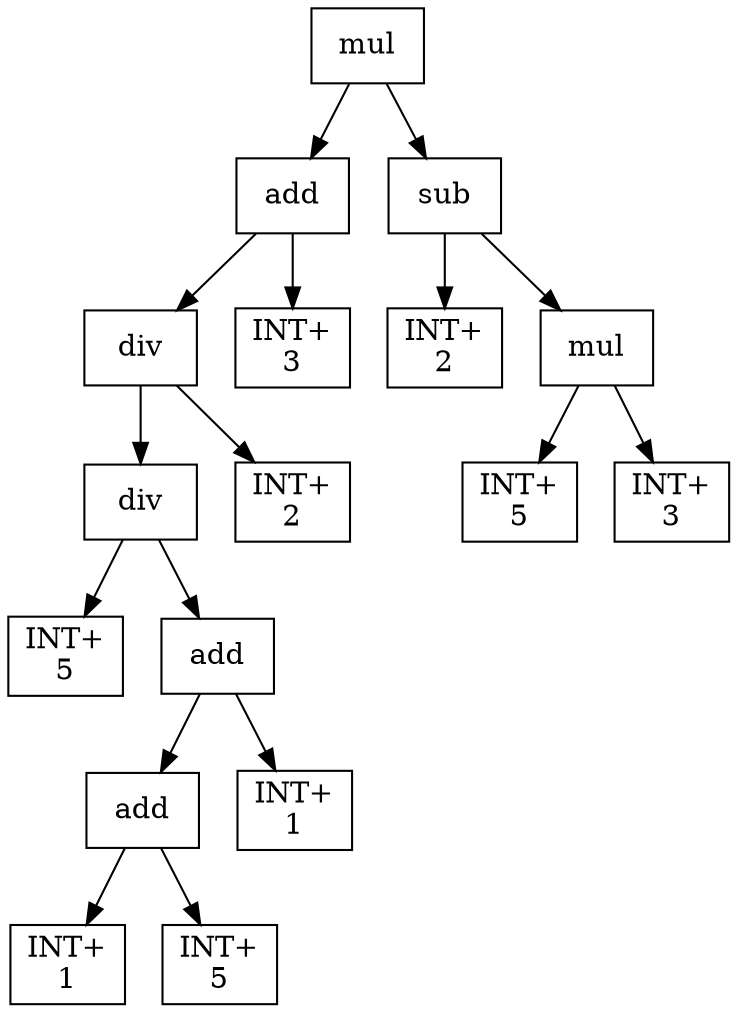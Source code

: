 digraph expr {
  node [shape=box];
  n1 [label="mul"];
  n2 [label="add"];
  n3 [label="div"];
  n4 [label="div"];
  n5 [label="INT+\n5"];
  n6 [label="add"];
  n7 [label="add"];
  n8 [label="INT+\n1"];
  n9 [label="INT+\n5"];
  n7 -> n8;
  n7 -> n9;
  n10 [label="INT+\n1"];
  n6 -> n7;
  n6 -> n10;
  n4 -> n5;
  n4 -> n6;
  n11 [label="INT+\n2"];
  n3 -> n4;
  n3 -> n11;
  n12 [label="INT+\n3"];
  n2 -> n3;
  n2 -> n12;
  n13 [label="sub"];
  n14 [label="INT+\n2"];
  n15 [label="mul"];
  n16 [label="INT+\n5"];
  n17 [label="INT+\n3"];
  n15 -> n16;
  n15 -> n17;
  n13 -> n14;
  n13 -> n15;
  n1 -> n2;
  n1 -> n13;
}